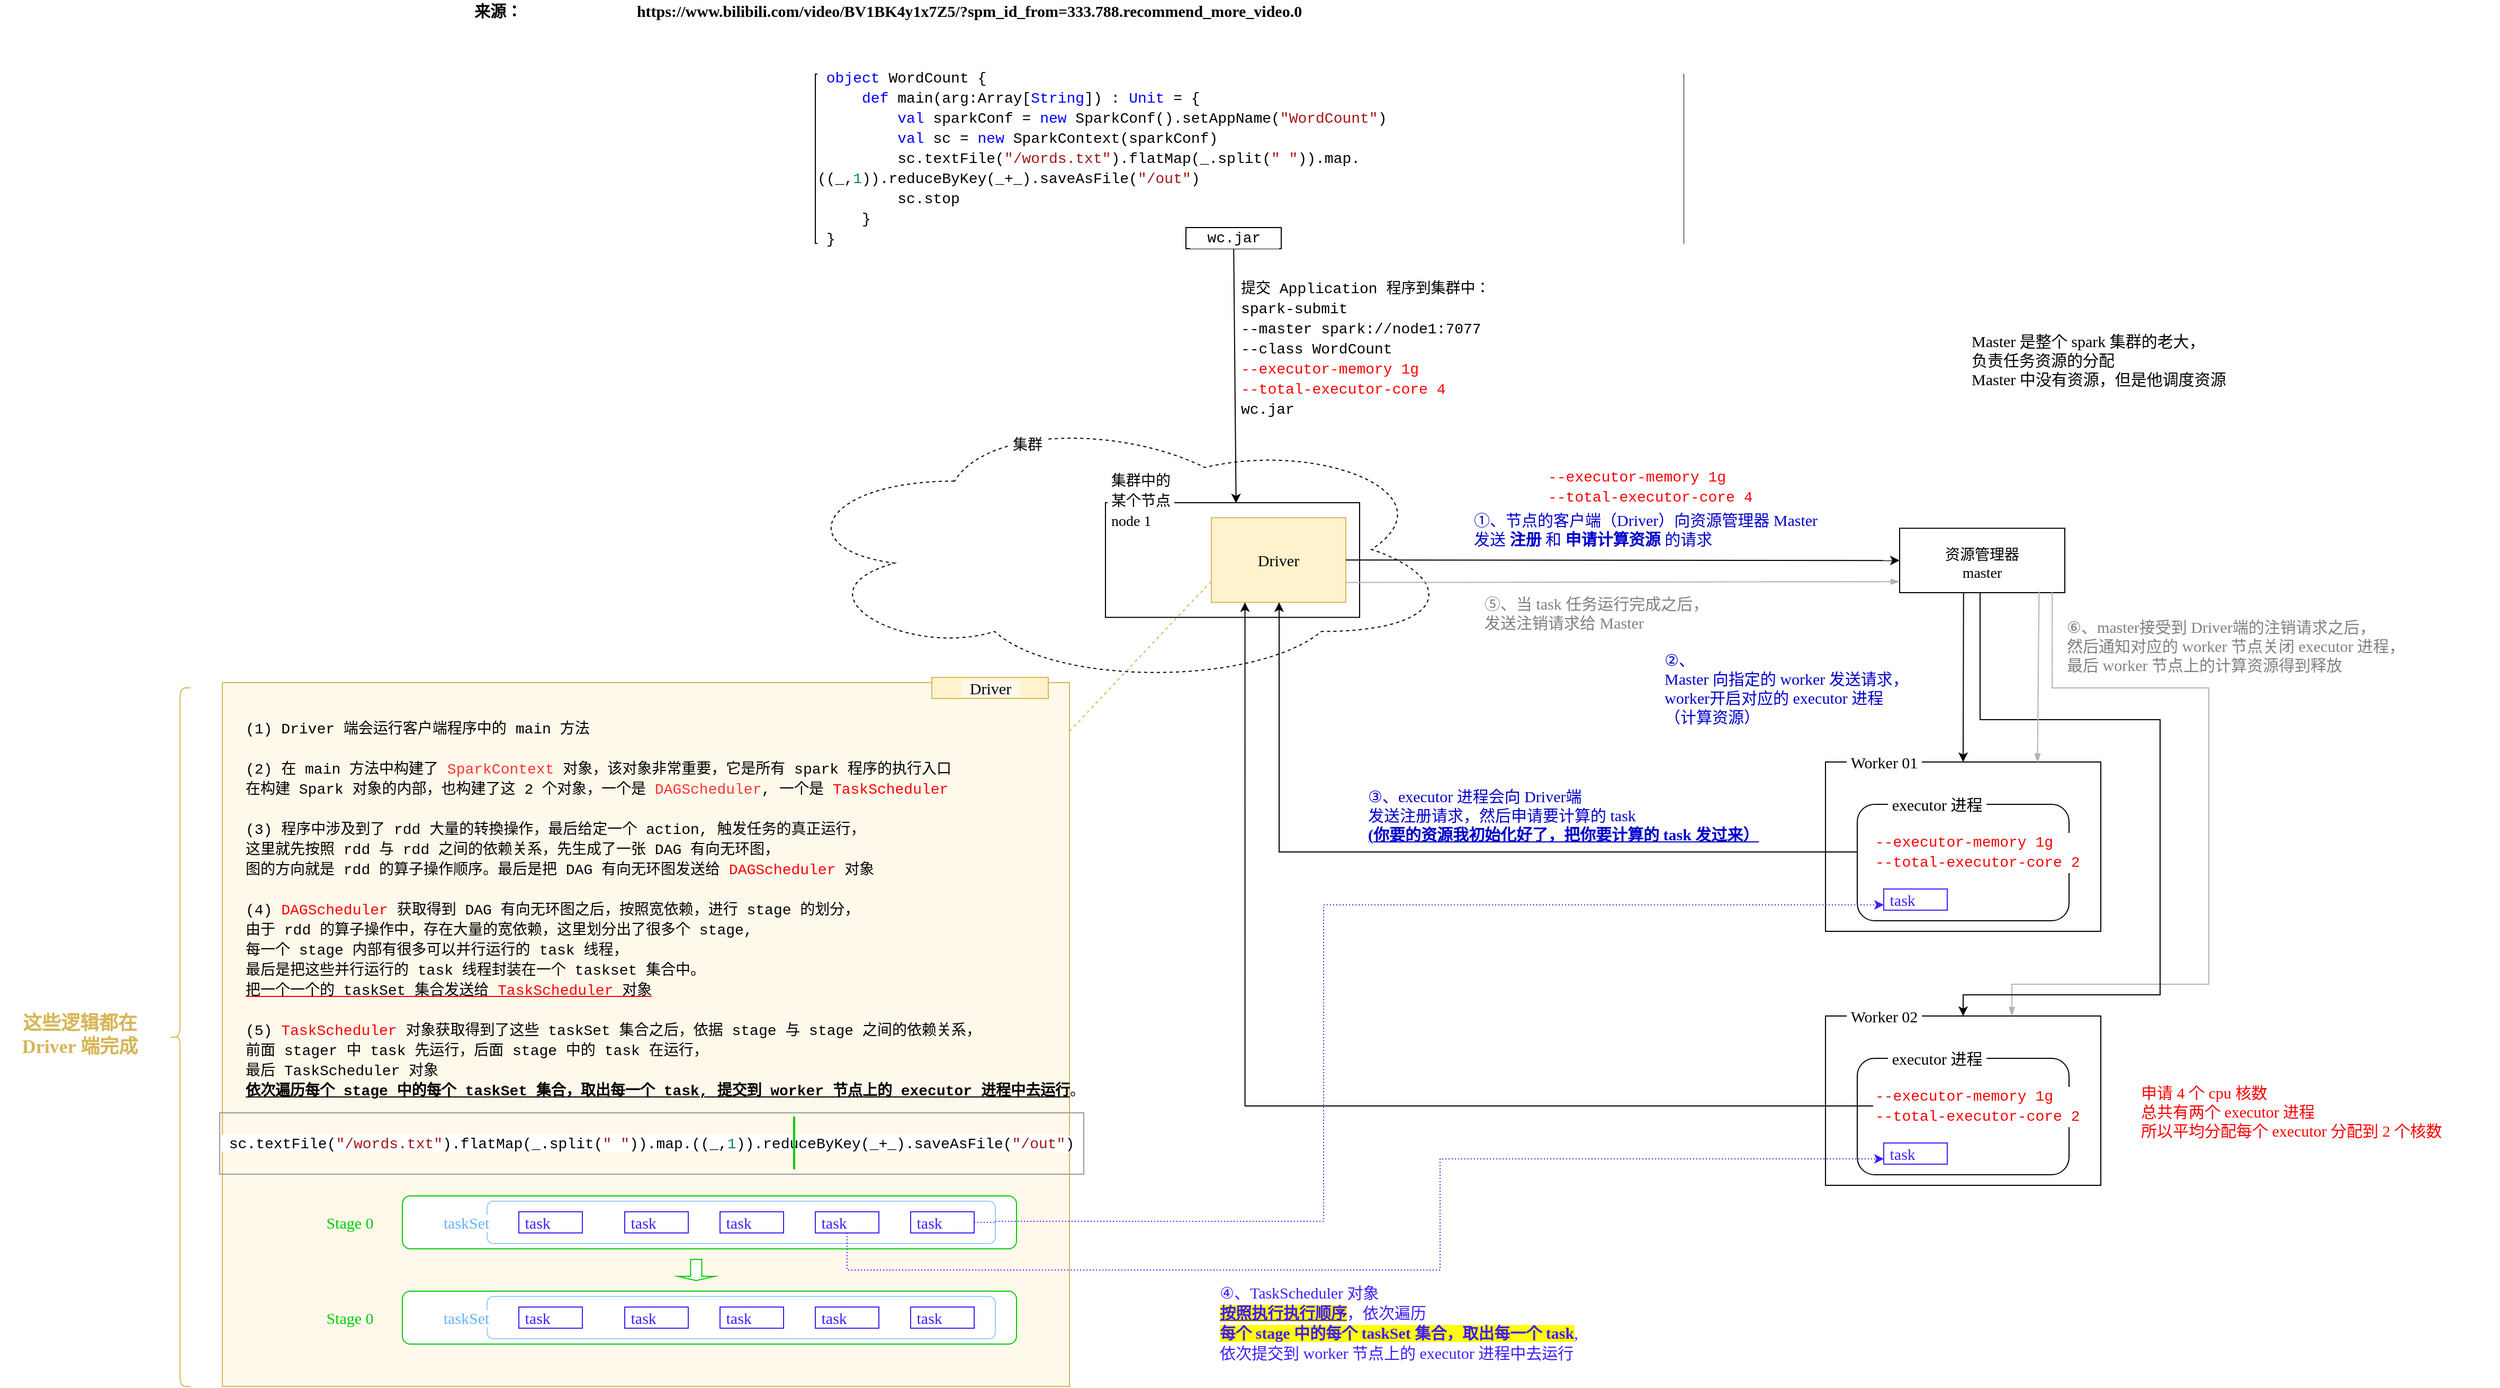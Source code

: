 <mxfile>
    <diagram id="SiC5AR26ZeJheRb-6SR_" name="第 1 页">
        <mxGraphModel dx="2241" dy="946" grid="1" gridSize="10" guides="1" tooltips="1" connect="1" arrows="1" fold="1" page="1" pageScale="1" pageWidth="827" pageHeight="1169" math="0" shadow="0">
            <root>
                <mxCell id="0"/>
                <mxCell id="1" parent="0"/>
                <mxCell id="79" value="" style="rounded=0;whiteSpace=wrap;html=1;strokeWidth=1;fontFamily=Lucida Console;fontSize=15;align=left;strokeColor=#d6b656;fillColor=#FFF9EB;" vertex="1" parent="1">
                    <mxGeometry x="-120" y="675" width="800" height="665" as="geometry"/>
                </mxCell>
                <mxCell id="18" value="" style="group" vertex="1" connectable="0" parent="1">
                    <mxGeometry x="530" y="450" width="514" height="260" as="geometry"/>
                </mxCell>
                <mxCell id="50" value="" style="group;" vertex="1" connectable="0" parent="18">
                    <mxGeometry x="-116" y="-10" width="630" height="250" as="geometry"/>
                </mxCell>
                <mxCell id="14" value="" style="ellipse;shape=cloud;whiteSpace=wrap;html=1;rounded=0;dashed=1;strokeColor=#000000;fontSize=14;" vertex="1" parent="50">
                    <mxGeometry y="-20" width="630" height="258.33" as="geometry"/>
                </mxCell>
                <mxCell id="8" value="" style="rounded=0;whiteSpace=wrap;html=1;strokeColor=#000000;fontSize=14;" vertex="1" parent="50">
                    <mxGeometry x="300" y="65" width="240" height="108.333" as="geometry"/>
                </mxCell>
                <mxCell id="17" value="&lt;font face=&quot;Lucida Console&quot; style=&quot;background-color: rgb(255 , 255 , 255)&quot;&gt;&amp;nbsp;集群&amp;nbsp;&lt;/font&gt;" style="text;html=1;align=center;verticalAlign=middle;resizable=0;points=[];autosize=1;fontSize=14;" vertex="1" parent="50">
                    <mxGeometry x="196" y="0.003" width="60" height="20" as="geometry"/>
                </mxCell>
                <mxCell id="46" value="&lt;font color=&quot;#000000&quot;&gt;&amp;nbsp;Driver&amp;nbsp;&lt;/font&gt;" style="rounded=0;whiteSpace=wrap;html=1;strokeColor=#d6b656;fontFamily=Lucida Console;fontSize=15;align=center;fillColor=#fff2cc;" vertex="1" parent="50">
                    <mxGeometry x="400" y="79.17" width="127" height="80" as="geometry"/>
                </mxCell>
                <mxCell id="48" value="&lt;span style=&quot;background-color: rgb(255 , 255 , 255)&quot;&gt;&lt;span style=&quot;color: rgb(0 , 0 , 0) ; font-size: 14px&quot;&gt;&amp;nbsp;集群中的&amp;nbsp;&lt;/span&gt;&lt;br style=&quot;color: rgb(0 , 0 , 0) ; font-size: 14px&quot;&gt;&lt;span style=&quot;color: rgb(0 , 0 , 0) ; font-size: 14px&quot;&gt;&amp;nbsp;某个节点&amp;nbsp;&lt;br&gt;&lt;/span&gt;&lt;span style=&quot;color: rgb(0 , 0 , 0) ; font-size: 14px&quot;&gt;&amp;nbsp;node 1&lt;/span&gt;&lt;/span&gt;" style="text;html=1;align=left;verticalAlign=middle;resizable=0;points=[];autosize=1;fontSize=15;fontFamily=Lucida Console;fontColor=#FF0000;" vertex="1" parent="50">
                    <mxGeometry x="300" y="32.5" width="90" height="60" as="geometry"/>
                </mxCell>
                <mxCell id="57" value="&lt;font color=&quot;#000000&quot; style=&quot;background-color: rgb(255 , 249 , 235)&quot;&gt;&amp;nbsp; Driver&amp;nbsp;&amp;nbsp;&lt;/font&gt;" style="text;html=1;align=center;verticalAlign=middle;resizable=0;points=[];autosize=1;fontSize=15;fontFamily=Lucida Console;fillColor=#fff2cc;strokeColor=#d6b656;" vertex="1" parent="50">
                    <mxGeometry x="136" y="230" width="110" height="20" as="geometry"/>
                </mxCell>
                <mxCell id="7" value="" style="group;fontSize=14;dashed=1;" vertex="1" connectable="0" parent="1">
                    <mxGeometry x="440" y="100" width="820" height="170" as="geometry"/>
                </mxCell>
                <mxCell id="2" value="&lt;div style=&quot;background-color: rgb(255, 255, 255); font-family: consolas, &amp;quot;courier new&amp;quot;, monospace; font-size: 14px; line-height: 19px;&quot;&gt;&lt;div style=&quot;font-family: consolas, &amp;quot;courier new&amp;quot;, monospace; line-height: 19px; font-size: 14px;&quot;&gt;&lt;div style=&quot;font-size: 14px;&quot;&gt;&amp;nbsp;&lt;span style=&quot;color: rgb(0, 0, 255); font-size: 14px;&quot;&gt;object&lt;/span&gt;&amp;nbsp;WordCount&amp;nbsp;{&lt;/div&gt;&lt;div style=&quot;font-size: 14px;&quot;&gt;&amp;nbsp;&amp;nbsp;&amp;nbsp;&amp;nbsp;&amp;nbsp;&lt;span style=&quot;color: rgb(0, 0, 255); font-size: 14px;&quot;&gt;def&lt;/span&gt;&amp;nbsp;main(arg:Array[&lt;span style=&quot;color: rgb(0, 0, 255); font-size: 14px;&quot;&gt;String&lt;/span&gt;])&amp;nbsp;:&amp;nbsp;&lt;span style=&quot;color: rgb(0, 0, 255); font-size: 14px;&quot;&gt;Unit&lt;/span&gt;&amp;nbsp;=&amp;nbsp;{&lt;/div&gt;&lt;div style=&quot;font-size: 14px;&quot;&gt;&amp;nbsp;&amp;nbsp;&amp;nbsp;&amp;nbsp;&amp;nbsp;&amp;nbsp;&amp;nbsp;&amp;nbsp;&amp;nbsp;&lt;span style=&quot;color: rgb(0, 0, 255); font-size: 14px;&quot;&gt;val&lt;/span&gt;&amp;nbsp;sparkConf&amp;nbsp;=&amp;nbsp;&lt;span style=&quot;color: rgb(0, 0, 255); font-size: 14px;&quot;&gt;new&lt;/span&gt;&amp;nbsp;SparkConf().setAppName(&lt;span style=&quot;color: rgb(163, 21, 21); font-size: 14px;&quot;&gt;&quot;WordCount&quot;&lt;/span&gt;)&lt;/div&gt;&lt;div style=&quot;font-size: 14px;&quot;&gt;&amp;nbsp;&amp;nbsp;&amp;nbsp;&amp;nbsp;&amp;nbsp;&amp;nbsp;&amp;nbsp;&amp;nbsp;&amp;nbsp;&lt;span style=&quot;color: rgb(0, 0, 255); font-size: 14px;&quot;&gt;val&lt;/span&gt;&amp;nbsp;sc&amp;nbsp;=&amp;nbsp;&lt;span style=&quot;color: rgb(0, 0, 255); font-size: 14px;&quot;&gt;new&lt;/span&gt;&amp;nbsp;SparkContext(sparkConf)&lt;/div&gt;&lt;div style=&quot;font-size: 14px;&quot;&gt;&amp;nbsp;&amp;nbsp;&amp;nbsp;&amp;nbsp;&amp;nbsp;&amp;nbsp;&amp;nbsp;&amp;nbsp;&amp;nbsp;sc.textFile(&lt;span style=&quot;color: rgb(163, 21, 21); font-size: 14px;&quot;&gt;&quot;/words.txt&quot;&lt;/span&gt;).flatMap(_.split(&lt;span style=&quot;color: rgb(163, 21, 21); font-size: 14px;&quot;&gt;&quot;&amp;nbsp;&quot;&lt;/span&gt;)).map.((_,&lt;span style=&quot;color: rgb(9, 134, 88); font-size: 14px;&quot;&gt;1&lt;/span&gt;)).reduceByKey(_+_).saveAsFile(&lt;span style=&quot;color: rgb(163, 21, 21); font-size: 14px;&quot;&gt;&quot;/out&quot;&lt;/span&gt;)&lt;/div&gt;&lt;div style=&quot;font-size: 14px;&quot;&gt;&amp;nbsp;&amp;nbsp;&amp;nbsp;&amp;nbsp;&amp;nbsp;&amp;nbsp;&amp;nbsp;&amp;nbsp;&amp;nbsp;sc.stop&lt;/div&gt;&lt;div style=&quot;font-size: 14px;&quot;&gt;&amp;nbsp;&amp;nbsp;&amp;nbsp;&amp;nbsp;&amp;nbsp;}&lt;/div&gt;&lt;div style=&quot;font-size: 14px;&quot;&gt;&amp;nbsp;}&lt;/div&gt;&lt;/div&gt;&lt;/div&gt;" style="rounded=0;whiteSpace=wrap;html=1;align=left;fontSize=14;" vertex="1" parent="7">
                    <mxGeometry width="820" height="160" as="geometry"/>
                </mxCell>
                <mxCell id="5" value="&lt;div style=&quot;background-color: rgb(255 , 255 , 255) ; font-family: &amp;#34;consolas&amp;#34; , &amp;#34;courier new&amp;#34; , monospace ; line-height: 19px ; font-size: 14px&quot;&gt;&lt;font style=&quot;font-size: 14px&quot;&gt;&amp;nbsp; wc.jar&amp;nbsp;&amp;nbsp;&lt;/font&gt;&lt;/div&gt;" style="text;html=1;align=center;verticalAlign=middle;resizable=0;points=[];autosize=1;strokeColor=#000000;rounded=0;fontSize=14;" vertex="1" parent="7">
                    <mxGeometry x="350" y="145" width="90" height="20" as="geometry"/>
                </mxCell>
                <mxCell id="12" style="rounded=0;orthogonalLoop=1;jettySize=auto;html=1;entryX=0.514;entryY=0.005;entryDx=0;entryDy=0;fontSize=14;entryPerimeter=0;" edge="1" parent="1" source="5" target="8">
                    <mxGeometry relative="1" as="geometry"/>
                </mxCell>
                <mxCell id="13" value="&lt;div style=&quot;background-color: rgb(255 , 255 , 255) ; font-family: &amp;#34;consolas&amp;#34; , &amp;#34;courier new&amp;#34; , monospace ; line-height: 19px&quot;&gt;提交 Application 程序到集群中：&lt;/div&gt;&lt;div style=&quot;background-color: rgb(255 , 255 , 255) ; font-family: &amp;#34;consolas&amp;#34; , &amp;#34;courier new&amp;#34; , monospace ; line-height: 19px&quot;&gt;spark-submit&amp;nbsp;&lt;/div&gt;&lt;div style=&quot;background-color: rgb(255 , 255 , 255) ; font-family: &amp;#34;consolas&amp;#34; , &amp;#34;courier new&amp;#34; , monospace ; line-height: 19px&quot;&gt;--master&amp;nbsp;spark://node1:7077&amp;nbsp;&lt;/div&gt;&lt;div style=&quot;background-color: rgb(255 , 255 , 255) ; font-family: &amp;#34;consolas&amp;#34; , &amp;#34;courier new&amp;#34; , monospace ; line-height: 19px&quot;&gt;--class&amp;nbsp;WordCount&amp;nbsp;&lt;/div&gt;&lt;div style=&quot;background-color: rgb(255 , 255 , 255) ; font-family: &amp;#34;consolas&amp;#34; , &amp;#34;courier new&amp;#34; , monospace ; line-height: 19px&quot;&gt;&lt;font color=&quot;#ff0000&quot;&gt;--executor-memory&amp;nbsp;1g&amp;nbsp;&lt;/font&gt;&lt;/div&gt;&lt;div style=&quot;background-color: rgb(255 , 255 , 255) ; font-family: &amp;#34;consolas&amp;#34; , &amp;#34;courier new&amp;#34; , monospace ; line-height: 19px&quot;&gt;&lt;font color=&quot;#ff0000&quot;&gt;--total-executor-core&amp;nbsp;4&amp;nbsp;&lt;/font&gt;&lt;/div&gt;&lt;div style=&quot;background-color: rgb(255 , 255 , 255) ; font-family: &amp;#34;consolas&amp;#34; , &amp;#34;courier new&amp;#34; , monospace ; line-height: 19px&quot;&gt;wc.jar&lt;/div&gt;" style="text;html=1;align=left;verticalAlign=middle;resizable=0;points=[];autosize=1;fontSize=14;" vertex="1" parent="1">
                    <mxGeometry x="840" y="290" width="240" height="140" as="geometry"/>
                </mxCell>
                <mxCell id="44" style="edgeStyle=none;rounded=0;orthogonalLoop=1;jettySize=auto;html=1;fontFamily=Lucida Console;fontSize=15;entryX=0.5;entryY=0;entryDx=0;entryDy=0;exitX=0.387;exitY=0.976;exitDx=0;exitDy=0;exitPerimeter=0;" edge="1" parent="1" source="19" target="26">
                    <mxGeometry relative="1" as="geometry">
                        <mxPoint x="1479" y="730" as="targetPoint"/>
                    </mxGeometry>
                </mxCell>
                <mxCell id="19" value="资源管理器&lt;br&gt;master" style="rounded=0;whiteSpace=wrap;html=1;strokeColor=#000000;fontSize=14;fontFamily=Lucida Console;spacingTop=6;spacing=2;" vertex="1" parent="1">
                    <mxGeometry x="1464" y="529.17" width="156" height="60.83" as="geometry"/>
                </mxCell>
                <mxCell id="20" style="rounded=0;orthogonalLoop=1;jettySize=auto;html=1;entryX=0;entryY=0.5;entryDx=0;entryDy=0;fontFamily=Lucida Console;fontSize=14;exitX=1;exitY=0.5;exitDx=0;exitDy=0;" edge="1" parent="1" source="46" target="19">
                    <mxGeometry relative="1" as="geometry">
                        <mxPoint x="970" y="560" as="sourcePoint"/>
                    </mxGeometry>
                </mxCell>
                <mxCell id="21" value="&lt;div style=&quot;font-size: 15px&quot;&gt;①、节点的客户端（Driver）向资源管理器 Master&amp;nbsp;&lt;/div&gt;&lt;div style=&quot;font-size: 15px&quot;&gt;发送&amp;nbsp;&lt;span style=&quot;font-size: 15px&quot;&gt;&lt;b&gt;注册&lt;/b&gt; 和&amp;nbsp;&lt;/span&gt;&lt;span style=&quot;font-size: 15px&quot;&gt;&lt;b&gt;申请计算资源&lt;/b&gt; 的请求&lt;/span&gt;&lt;/div&gt;" style="text;html=1;align=left;verticalAlign=middle;resizable=0;points=[];autosize=1;fontSize=15;fontFamily=Lucida Console;fontColor=#0000CC;" vertex="1" parent="1">
                    <mxGeometry x="1060" y="510" width="380" height="40" as="geometry"/>
                </mxCell>
                <mxCell id="22" value="Master 是整个 spark 集群的老大，&lt;br&gt;负责任务资源的分配&lt;br&gt;Master 中没有资源，但是他调度资源" style="text;html=1;align=left;verticalAlign=middle;resizable=0;points=[];autosize=1;fontSize=15;fontFamily=Lucida Console;" vertex="1" parent="1">
                    <mxGeometry x="1530" y="340" width="280" height="60" as="geometry"/>
                </mxCell>
                <mxCell id="23" value="&lt;div style=&quot;background-color: rgb(255 , 255 , 255) ; font-family: &amp;#34;consolas&amp;#34; , &amp;#34;courier new&amp;#34; , monospace ; line-height: 19px&quot;&gt;&lt;font color=&quot;#ff0000&quot;&gt;--executor-memory&amp;nbsp;1g&amp;nbsp;&lt;br&gt;&lt;/font&gt;&lt;/div&gt;&lt;div style=&quot;background-color: rgb(255 , 255 , 255) ; font-family: &amp;#34;consolas&amp;#34; , &amp;#34;courier new&amp;#34; , monospace ; line-height: 19px&quot;&gt;&lt;font color=&quot;#ff0000&quot;&gt;--total-executor-core&amp;nbsp;4&amp;nbsp;&lt;/font&gt;&lt;/div&gt;" style="text;html=1;align=left;verticalAlign=middle;resizable=0;points=[];autosize=1;fontSize=14;" vertex="1" parent="1">
                    <mxGeometry x="1130" y="470" width="200" height="40" as="geometry"/>
                </mxCell>
                <mxCell id="40" value="" style="group" vertex="1" connectable="0" parent="1">
                    <mxGeometry x="1170" y="740" width="860" height="410" as="geometry"/>
                </mxCell>
                <mxCell id="32" value="" style="group" vertex="1" connectable="0" parent="40">
                    <mxGeometry x="224" y="240" width="260" height="170" as="geometry"/>
                </mxCell>
                <mxCell id="33" value="" style="rounded=0;whiteSpace=wrap;html=1;strokeColor=#000000;fontFamily=Lucida Console;fontSize=15;align=left;" vertex="1" parent="32">
                    <mxGeometry y="10" width="260" height="160" as="geometry"/>
                </mxCell>
                <mxCell id="34" value="" style="rounded=1;whiteSpace=wrap;html=1;strokeColor=#000000;fontFamily=Lucida Console;fontSize=15;align=left;" vertex="1" parent="32">
                    <mxGeometry x="30" y="50" width="200" height="110" as="geometry"/>
                </mxCell>
                <mxCell id="35" value="&lt;div style=&quot;background-color: rgb(255 , 255 , 255) ; font-family: &amp;quot;consolas&amp;quot; , &amp;quot;courier new&amp;quot; , monospace ; line-height: 19px&quot;&gt;--executor-memory&amp;nbsp;1g&lt;br&gt;&lt;/div&gt;&lt;div style=&quot;background-color: rgb(255 , 255 , 255) ; font-family: &amp;quot;consolas&amp;quot; , &amp;quot;courier new&amp;quot; , monospace ; line-height: 19px&quot;&gt;--total-executor-core 2&lt;br&gt;&lt;/div&gt;" style="text;html=1;align=left;verticalAlign=middle;resizable=0;points=[];autosize=1;fontSize=14;fontColor=#FF0000;" vertex="1" parent="32">
                    <mxGeometry x="45" y="75" width="190" height="40" as="geometry"/>
                </mxCell>
                <mxCell id="36" value="&lt;span style=&quot;background-color: rgb(255 , 255 , 255)&quot;&gt;&amp;nbsp;Worker 02&amp;nbsp;&lt;/span&gt;" style="text;html=1;align=center;verticalAlign=middle;resizable=0;points=[];autosize=1;fontSize=15;fontFamily=Lucida Console;" vertex="1" parent="32">
                    <mxGeometry x="-5" width="120" height="20" as="geometry"/>
                </mxCell>
                <mxCell id="37" value="&lt;span style=&quot;background-color: rgb(255 , 255 , 255)&quot;&gt;&amp;nbsp;executor 进程&amp;nbsp;&lt;/span&gt;" style="text;html=1;align=center;verticalAlign=middle;resizable=0;points=[];autosize=1;fontSize=15;fontFamily=Lucida Console;" vertex="1" parent="32">
                    <mxGeometry x="30" y="40" width="150" height="20" as="geometry"/>
                </mxCell>
                <mxCell id="93" value="&lt;font color=&quot;#421cff&quot;&gt;&amp;nbsp;task&amp;nbsp;&lt;/font&gt;" style="rounded=0;whiteSpace=wrap;html=1;fontFamily=Lucida Console;fontSize=15;fontColor=#FF0000;align=left;strokeColor=#421CFF;strokeWidth=1;" vertex="1" parent="32">
                    <mxGeometry x="55" y="130" width="60" height="20" as="geometry"/>
                </mxCell>
                <mxCell id="31" value="" style="group" vertex="1" connectable="0" parent="40">
                    <mxGeometry x="224" width="260" height="170" as="geometry"/>
                </mxCell>
                <mxCell id="26" value="" style="rounded=0;whiteSpace=wrap;html=1;strokeColor=#000000;fontFamily=Lucida Console;fontSize=15;align=left;" vertex="1" parent="31">
                    <mxGeometry y="10" width="260" height="160" as="geometry"/>
                </mxCell>
                <mxCell id="28" value="" style="rounded=1;whiteSpace=wrap;html=1;strokeColor=#000000;fontFamily=Lucida Console;fontSize=15;align=left;" vertex="1" parent="31">
                    <mxGeometry x="30" y="50" width="200" height="110" as="geometry"/>
                </mxCell>
                <mxCell id="29" value="&lt;div style=&quot;background-color: rgb(255 , 255 , 255) ; font-family: &amp;quot;consolas&amp;quot; , &amp;quot;courier new&amp;quot; , monospace ; line-height: 19px&quot;&gt;--executor-memory&amp;nbsp;1g&lt;br&gt;&lt;/div&gt;&lt;div style=&quot;background-color: rgb(255 , 255 , 255) ; font-family: &amp;quot;consolas&amp;quot; , &amp;quot;courier new&amp;quot; , monospace ; line-height: 19px&quot;&gt;--total-executor-core 2&lt;br&gt;&lt;/div&gt;" style="text;html=1;align=left;verticalAlign=middle;resizable=0;points=[];autosize=1;fontSize=14;fontColor=#FF0000;" vertex="1" parent="31">
                    <mxGeometry x="45" y="75" width="190" height="40" as="geometry"/>
                </mxCell>
                <mxCell id="27" value="&lt;span style=&quot;background-color: rgb(255 , 255 , 255)&quot;&gt;&amp;nbsp;Worker 01&amp;nbsp;&lt;/span&gt;" style="text;html=1;align=center;verticalAlign=middle;resizable=0;points=[];autosize=1;fontSize=15;fontFamily=Lucida Console;" vertex="1" parent="31">
                    <mxGeometry x="-5" width="120" height="20" as="geometry"/>
                </mxCell>
                <mxCell id="30" value="&lt;span style=&quot;background-color: rgb(255 , 255 , 255)&quot;&gt;&amp;nbsp;executor 进程&amp;nbsp;&lt;/span&gt;" style="text;html=1;align=center;verticalAlign=middle;resizable=0;points=[];autosize=1;fontSize=15;fontFamily=Lucida Console;" vertex="1" parent="31">
                    <mxGeometry x="30" y="40" width="150" height="20" as="geometry"/>
                </mxCell>
                <mxCell id="83" value="&lt;font color=&quot;#421cff&quot;&gt;&amp;nbsp;task&amp;nbsp;&lt;/font&gt;" style="rounded=0;whiteSpace=wrap;html=1;fontFamily=Lucida Console;fontSize=15;fontColor=#FF0000;align=left;strokeColor=#421CFF;strokeWidth=1;" vertex="1" parent="31">
                    <mxGeometry x="55" y="130" width="60" height="20" as="geometry"/>
                </mxCell>
                <mxCell id="38" value="&lt;font color=&quot;#ff0000&quot;&gt;申请 4 个 cpu 核数&lt;br&gt;总共有两个 executor 进程&lt;br&gt;所以平均分配每个 executor 分配到 2 个核数&lt;/font&gt;" style="text;html=1;align=left;verticalAlign=middle;resizable=0;points=[];autosize=1;fontSize=15;fontFamily=Lucida Console;" vertex="1" parent="40">
                    <mxGeometry x="520" y="310" width="340" height="60" as="geometry"/>
                </mxCell>
                <mxCell id="149" style="edgeStyle=orthogonalEdgeStyle;rounded=0;orthogonalLoop=1;jettySize=auto;html=1;fontFamily=Lucida Console;fontSize=15;fontColor=#B3B3B3;endArrow=blockThin;endFill=1;strokeColor=#B3B3B3;exitX=0.924;exitY=0.993;exitDx=0;exitDy=0;exitPerimeter=0;" edge="1" parent="40" source="19">
                    <mxGeometry relative="1" as="geometry">
                        <mxPoint x="476" y="-170" as="sourcePoint"/>
                        <mxPoint x="400" y="250" as="targetPoint"/>
                        <Array as="points">
                            <mxPoint x="438" y="-60"/>
                            <mxPoint x="586" y="-60"/>
                            <mxPoint x="586" y="220"/>
                            <mxPoint x="400" y="220"/>
                        </Array>
                    </mxGeometry>
                </mxCell>
                <mxCell id="45" value="&lt;div&gt;②、&amp;nbsp;&lt;/div&gt;&lt;div&gt;Master 向指定的 worker 发送请求，&lt;/div&gt;&lt;div&gt;&lt;span&gt;worker开启对应的 executor 进程&lt;/span&gt;&lt;/div&gt;&lt;div&gt;&lt;span&gt;（计算资源）&lt;/span&gt;&lt;/div&gt;" style="text;html=1;align=left;verticalAlign=middle;resizable=0;points=[];autosize=1;fontSize=15;fontFamily=Lucida Console;fontColor=#0000CC;" vertex="1" parent="1">
                    <mxGeometry x="1240" y="640" width="290" height="80" as="geometry"/>
                </mxCell>
                <mxCell id="51" style="edgeStyle=orthogonalEdgeStyle;rounded=0;orthogonalLoop=1;jettySize=auto;html=1;fontFamily=Lucida Console;fontSize=15;entryX=0.5;entryY=0;entryDx=0;entryDy=0;" edge="1" parent="1" target="33">
                    <mxGeometry relative="1" as="geometry">
                        <mxPoint x="1540" y="590" as="sourcePoint"/>
                        <mxPoint x="1740" y="890" as="targetPoint"/>
                        <Array as="points">
                            <mxPoint x="1540" y="710"/>
                            <mxPoint x="1710" y="710"/>
                            <mxPoint x="1710" y="970"/>
                            <mxPoint x="1524" y="970"/>
                        </Array>
                    </mxGeometry>
                </mxCell>
                <mxCell id="52" style="edgeStyle=orthogonalEdgeStyle;rounded=0;orthogonalLoop=1;jettySize=auto;html=1;exitX=0;exitY=0.5;exitDx=0;exitDy=0;fontFamily=Lucida Console;fontSize=15;fontColor=#FF0000;" edge="1" parent="1" source="28" target="46">
                    <mxGeometry relative="1" as="geometry">
                        <mxPoint x="920" y="582" as="targetPoint"/>
                        <Array as="points">
                            <mxPoint x="1424" y="835"/>
                            <mxPoint x="878" y="835"/>
                        </Array>
                    </mxGeometry>
                </mxCell>
                <mxCell id="53" value="&lt;div&gt;&lt;font color=&quot;#0000cc&quot;&gt;③、executor 进程会向 Driver端&lt;/font&gt;&lt;/div&gt;&lt;div&gt;&lt;font color=&quot;#0000cc&quot;&gt;发送注册请求，&lt;/font&gt;&lt;span style=&quot;color: rgb(0 , 0 , 204)&quot;&gt;然后申请要计算的 task&lt;/span&gt;&lt;/div&gt;&lt;div&gt;&lt;font color=&quot;#0000cc&quot;&gt;&lt;b&gt;&lt;u&gt;(你要的资源我初始化好了，把你要计算的 task 发过来）&lt;/u&gt;&lt;/b&gt;&lt;/font&gt;&lt;/div&gt;" style="text;html=1;align=left;verticalAlign=middle;resizable=0;points=[];autosize=1;fontSize=15;fontFamily=Lucida Console;fontColor=#FF0000;" vertex="1" parent="1">
                    <mxGeometry x="960" y="770" width="410" height="60" as="geometry"/>
                </mxCell>
                <mxCell id="54" style="edgeStyle=orthogonalEdgeStyle;rounded=0;orthogonalLoop=1;jettySize=auto;html=1;entryX=0.25;entryY=1;entryDx=0;entryDy=0;fontFamily=Lucida Console;fontSize=15;fontColor=#FF0000;" edge="1" parent="1" source="35" target="46">
                    <mxGeometry relative="1" as="geometry"/>
                </mxCell>
                <mxCell id="81" value="" style="endArrow=none;dashed=1;html=1;strokeWidth=1;fontFamily=Lucida Console;fontSize=15;fontColor=#FF0000;entryX=0;entryY=0.75;entryDx=0;entryDy=0;fillColor=#fff2cc;strokeColor=#d6b656;" edge="1" parent="1" target="46">
                    <mxGeometry width="50" height="50" relative="1" as="geometry">
                        <mxPoint x="680" y="721" as="sourcePoint"/>
                        <mxPoint x="540" y="750" as="targetPoint"/>
                    </mxGeometry>
                </mxCell>
                <mxCell id="96" value="&lt;div style=&quot;line-height: 19px&quot;&gt;&lt;div&gt;&lt;font color=&quot;#421cff&quot; style=&quot;font-size: 15px&quot;&gt;④、TaskScheduler&amp;nbsp;对象&lt;/font&gt;&lt;/div&gt;&lt;div&gt;&lt;font color=&quot;#421cff&quot; style=&quot;font-size: 15px&quot;&gt;&lt;b&gt;&lt;u style=&quot;background-color: rgb(255 , 255 , 0)&quot;&gt;按照执行执行顺序&lt;/u&gt;&lt;/b&gt;，依次遍历&lt;/font&gt;&lt;/div&gt;&lt;div&gt;&lt;span style=&quot;background-color: rgb(255 , 255 , 0)&quot;&gt;&lt;font color=&quot;#421cff&quot; style=&quot;font-size: 15px&quot;&gt;&lt;b&gt;每个&amp;nbsp;stage&amp;nbsp;中的&lt;/b&gt;&lt;/font&gt;&lt;font color=&quot;#421cff&quot; style=&quot;font-size: 15px&quot;&gt;&lt;b&gt;每个&amp;nbsp;taskSet&amp;nbsp;集合，&lt;/b&gt;&lt;/font&gt;&lt;b style=&quot;color: rgb(66 , 28 , 255)&quot;&gt;取出每一个&amp;nbsp;task&lt;/b&gt;&lt;/span&gt;&lt;span style=&quot;color: rgb(66 , 28 , 255)&quot;&gt;,&amp;nbsp;&lt;/span&gt;&lt;/div&gt;&lt;div&gt;&lt;font color=&quot;#421cff&quot; style=&quot;font-size: 15px&quot;&gt;依次提交到&amp;nbsp;worker&amp;nbsp;节点上的&amp;nbsp;executor&amp;nbsp;进程中去运行&lt;/font&gt;&lt;/div&gt;&lt;/div&gt;" style="text;html=1;align=left;verticalAlign=middle;resizable=0;points=[];autosize=1;fontSize=15;fontFamily=Lucida Console;fontColor=#FF0000;" vertex="1" parent="1">
                    <mxGeometry x="820" y="1240" width="440" height="80" as="geometry"/>
                </mxCell>
                <mxCell id="55" value="&lt;div style=&quot;font-family: &amp;#34;consolas&amp;#34; , &amp;#34;courier new&amp;#34; , monospace ; font-size: 14px ; line-height: 19px&quot;&gt;&lt;div style=&quot;color: rgb(0 , 0 , 0)&quot;&gt;(1)&amp;nbsp;Driver&amp;nbsp;端会运行客户端程序中的&amp;nbsp;main&amp;nbsp;方法&lt;/div&gt;&lt;br&gt;&lt;div&gt;&lt;font color=&quot;#000000&quot;&gt;(2)&amp;nbsp;在&amp;nbsp;main&amp;nbsp;方法中构建了&amp;nbsp;&lt;/font&gt;&lt;font color=&quot;#ff3333&quot;&gt;SparkContext&amp;nbsp;&lt;/font&gt;&lt;font color=&quot;#000000&quot;&gt;对象，该对象非常重要，它是所有&amp;nbsp;spark&amp;nbsp;程序的执行入口&lt;/font&gt;&lt;/div&gt;&lt;div&gt;&lt;span style=&quot;color: rgb(0 , 0 , 0)&quot;&gt;在构建&amp;nbsp;Spark&amp;nbsp;对象的内部，也构建了这&amp;nbsp;2&amp;nbsp;个对象，一个是&amp;nbsp;&lt;/span&gt;&lt;font color=&quot;#ff3333&quot;&gt;DAGScheduler&lt;/font&gt;&lt;font color=&quot;#000000&quot;&gt;,&amp;nbsp;一个是&amp;nbsp;&lt;/font&gt;TaskScheduler&lt;/div&gt;&lt;br&gt;&lt;div style=&quot;color: rgb(0 , 0 , 0)&quot;&gt;(3)&amp;nbsp;程序中涉及到了&amp;nbsp;rdd&amp;nbsp;大量的转換操作，最后给定一个&amp;nbsp;action,&amp;nbsp;触发任务的真正运行，&lt;/div&gt;&lt;div style=&quot;color: rgb(0 , 0 , 0)&quot;&gt;这里就先按照&amp;nbsp;rdd&amp;nbsp;与&amp;nbsp;rdd&amp;nbsp;之间的依赖关系，先生成了一张&amp;nbsp;DAG&amp;nbsp;有向无环图，&lt;/div&gt;&lt;div&gt;&lt;span style=&quot;color: rgb(0 , 0 , 0)&quot;&gt;图的方向就是&amp;nbsp;rdd&amp;nbsp;的算子操作顺序。最后是把&amp;nbsp;DAG&amp;nbsp;有向无环图发送给 &lt;/span&gt;DAGScheduler&amp;nbsp;&lt;font color=&quot;#000000&quot;&gt;对象&lt;/font&gt;&lt;/div&gt;&lt;br&gt;&lt;div&gt;&lt;span style=&quot;color: rgb(0 , 0 , 0)&quot;&gt;(4)&amp;nbsp;&lt;/span&gt;DAGScheduler&amp;nbsp;&lt;font color=&quot;#000000&quot;&gt;获取得到&amp;nbsp;DAG&amp;nbsp;有向无环图之后，按照宽依赖，进行&amp;nbsp;stage&amp;nbsp;的划分，&lt;/font&gt;&lt;/div&gt;&lt;div style=&quot;color: rgb(0 , 0 , 0)&quot;&gt;由于&amp;nbsp;rdd&amp;nbsp;的算子操作中，存在大量的宽依赖，这里划分出了很多个&amp;nbsp;stage,&amp;nbsp;&lt;/div&gt;&lt;div style=&quot;color: rgb(0 , 0 , 0)&quot;&gt;每一个&amp;nbsp;stage&amp;nbsp;内部有很多可以并行运行的&amp;nbsp;task&amp;nbsp;线程，&lt;/div&gt;&lt;div style=&quot;color: rgb(0 , 0 , 0)&quot;&gt;最后是把这些并行运行的&amp;nbsp;task 线程封装在一个&amp;nbsp;taskset 集合中。&lt;/div&gt;&lt;div&gt;&lt;u&gt;&lt;font color=&quot;#000000&quot;&gt;把一个一个的&amp;nbsp;taskSet&amp;nbsp;集合发送给&amp;nbsp;&lt;/font&gt;TaskScheduler&amp;nbsp;&lt;font color=&quot;#000000&quot;&gt;对象&lt;/font&gt;&lt;/u&gt;&lt;/div&gt;&lt;br&gt;&lt;div&gt;&lt;span style=&quot;color: rgb(0 , 0 , 0)&quot;&gt;(5)&amp;nbsp;&lt;/span&gt;TaskScheduler&amp;nbsp;&lt;font color=&quot;#000000&quot;&gt;对象获取得到了这些&amp;nbsp;taskSet&amp;nbsp;集合之后，依据 stage&amp;nbsp;与&amp;nbsp;stage&amp;nbsp;之间的依赖关系，&lt;/font&gt;&lt;/div&gt;&lt;div style=&quot;color: rgb(0 , 0 , 0)&quot;&gt;前面&amp;nbsp;stager&amp;nbsp;中&amp;nbsp;task&amp;nbsp;先运行，后面&amp;nbsp;stage&amp;nbsp;中的&amp;nbsp;task&amp;nbsp;在运行，&lt;/div&gt;&lt;div style=&quot;color: rgb(0 , 0 , 0)&quot;&gt;最后&amp;nbsp;TaskScheduler&amp;nbsp;对象&lt;/div&gt;&lt;div style=&quot;color: rgb(0 , 0 , 0)&quot;&gt;&lt;b&gt;&lt;u&gt;依次遍历每个 stage 中的每个&amp;nbsp;taskSet&amp;nbsp;集合，取出每一个&amp;nbsp;task, 提交到&amp;nbsp;worker&amp;nbsp;节点上的&amp;nbsp;executor&amp;nbsp;进程中去运行&lt;/u&gt;&lt;/b&gt;。&lt;/div&gt;&lt;/div&gt;" style="text;html=1;align=left;verticalAlign=middle;resizable=0;points=[];autosize=1;fontSize=15;fontFamily=Lucida Console;fontColor=#FF0000;" vertex="1" parent="1">
                    <mxGeometry x="-100" y="710" width="790" height="360" as="geometry"/>
                </mxCell>
                <mxCell id="58" value="&lt;span style=&quot;background-color: rgb(255 , 255 , 255)&quot;&gt;&lt;span style=&quot;color: rgb(0 , 0 , 0) ; font-family: &amp;#34;consolas&amp;#34; , &amp;#34;courier new&amp;#34; , monospace ; font-size: 14px ; text-align: left&quot;&gt;&lt;br&gt;&amp;nbsp;sc.textFile(&lt;/span&gt;&lt;span style=&quot;font-family: &amp;#34;consolas&amp;#34; , &amp;#34;courier new&amp;#34; , monospace ; font-size: 14px ; text-align: left ; color: rgb(163 , 21 , 21)&quot;&gt;&quot;/words.txt&quot;&lt;/span&gt;&lt;span style=&quot;color: rgb(0 , 0 , 0) ; font-family: &amp;#34;consolas&amp;#34; , &amp;#34;courier new&amp;#34; , monospace ; font-size: 14px ; text-align: left&quot;&gt;).flatMap(_.split(&lt;/span&gt;&lt;span style=&quot;font-family: &amp;#34;consolas&amp;#34; , &amp;#34;courier new&amp;#34; , monospace ; font-size: 14px ; text-align: left ; color: rgb(163 , 21 , 21)&quot;&gt;&quot;&amp;nbsp;&quot;&lt;/span&gt;&lt;span style=&quot;color: rgb(0 , 0 , 0) ; font-family: &amp;#34;consolas&amp;#34; , &amp;#34;courier new&amp;#34; , monospace ; font-size: 14px ; text-align: left&quot;&gt;)).map.((_,&lt;/span&gt;&lt;span style=&quot;font-family: &amp;#34;consolas&amp;#34; , &amp;#34;courier new&amp;#34; , monospace ; font-size: 14px ; text-align: left ; color: rgb(9 , 134 , 88)&quot;&gt;1&lt;/span&gt;&lt;span style=&quot;color: rgb(0 , 0 , 0) ; font-family: &amp;#34;consolas&amp;#34; , &amp;#34;courier new&amp;#34; , monospace ; font-size: 14px ; text-align: left&quot;&gt;)).reduceByKey(_+_).saveAsFile(&lt;/span&gt;&lt;span style=&quot;font-family: &amp;#34;consolas&amp;#34; , &amp;#34;courier new&amp;#34; , monospace ; font-size: 14px ; text-align: left ; color: rgb(163 , 21 , 21)&quot;&gt;&quot;/out&quot;&lt;/span&gt;&lt;/span&gt;&lt;span style=&quot;color: rgb(0 , 0 , 0) ; font-family: &amp;#34;consolas&amp;#34; , &amp;#34;courier new&amp;#34; , monospace ; font-size: 14px ; text-align: left&quot;&gt;&lt;span style=&quot;background-color: rgb(255 , 255 , 255)&quot;&gt;)&amp;nbsp;&lt;br&gt;&lt;/span&gt;&lt;br&gt;&lt;/span&gt;" style="text;html=1;align=center;verticalAlign=middle;resizable=0;points=[];autosize=1;fontSize=15;fontFamily=Lucida Console;fontColor=#FF0000;labelBorderColor=#999999;dashed=1;" vertex="1" parent="1">
                    <mxGeometry x="-95" y="1080" width="760" height="60" as="geometry"/>
                </mxCell>
                <mxCell id="59" value="" style="endArrow=none;html=1;fontFamily=Lucida Console;fontSize=15;fontColor=#FF0000;edgeStyle=orthogonalEdgeStyle;rounded=0;strokeWidth=2;strokeColor=#00CC00;" edge="1" parent="1">
                    <mxGeometry x="-100" y="680" width="50" height="50" as="geometry">
                        <mxPoint x="420" y="1135" as="sourcePoint"/>
                        <mxPoint x="420" y="1085" as="targetPoint"/>
                        <Array as="points">
                            <mxPoint x="420" y="1115"/>
                            <mxPoint x="420" y="1115"/>
                        </Array>
                    </mxGeometry>
                </mxCell>
                <mxCell id="144" value="" style="group" vertex="1" connectable="0" parent="1">
                    <mxGeometry x="-40" y="1160" width="670" height="140" as="geometry"/>
                </mxCell>
                <mxCell id="60" value="" style="rounded=1;whiteSpace=wrap;html=1;fontFamily=Lucida Console;fontSize=15;fontColor=#FF0000;align=left;strokeColor=#00CC00;" vertex="1" parent="144">
                    <mxGeometry x="90" width="580" height="50" as="geometry"/>
                </mxCell>
                <mxCell id="132" value="" style="rounded=1;whiteSpace=wrap;html=1;strokeWidth=1;fontFamily=Lucida Console;fontSize=15;align=left;strokeColor=#99CCFF;" vertex="1" parent="144">
                    <mxGeometry x="170" y="5" width="480" height="40" as="geometry"/>
                </mxCell>
                <mxCell id="66" value="&lt;font color=&quot;#00cc00&quot;&gt;Stage 0&lt;/font&gt;" style="text;html=1;align=center;verticalAlign=middle;resizable=0;points=[];autosize=1;fontSize=15;fontFamily=Lucida Console;fontColor=#FF0000;" vertex="1" parent="144">
                    <mxGeometry y="15" width="80" height="20" as="geometry"/>
                </mxCell>
                <mxCell id="61" value="&lt;font color=&quot;#421cff&quot;&gt;&amp;nbsp;task&amp;nbsp;&lt;/font&gt;" style="rounded=0;whiteSpace=wrap;html=1;fontFamily=Lucida Console;fontSize=15;fontColor=#FF0000;align=left;strokeColor=#421CFF;strokeWidth=1;" vertex="1" parent="144">
                    <mxGeometry x="200" y="15" width="60" height="20" as="geometry"/>
                </mxCell>
                <mxCell id="62" value="&lt;font color=&quot;#421cff&quot;&gt;&amp;nbsp;task&amp;nbsp;&lt;/font&gt;" style="rounded=0;whiteSpace=wrap;html=1;fontFamily=Lucida Console;fontSize=15;fontColor=#FF0000;align=left;strokeColor=#421CFF;strokeWidth=1;" vertex="1" parent="144">
                    <mxGeometry x="300" y="15" width="60" height="20" as="geometry"/>
                </mxCell>
                <mxCell id="63" value="&lt;font color=&quot;#421cff&quot;&gt;&amp;nbsp;task&amp;nbsp;&lt;/font&gt;" style="rounded=0;whiteSpace=wrap;html=1;fontFamily=Lucida Console;fontSize=15;fontColor=#FF0000;align=left;strokeColor=#421CFF;strokeWidth=1;" vertex="1" parent="144">
                    <mxGeometry x="390" y="15" width="60" height="20" as="geometry"/>
                </mxCell>
                <mxCell id="64" value="&lt;font color=&quot;#421cff&quot;&gt;&amp;nbsp;task&amp;nbsp;&lt;/font&gt;" style="rounded=0;whiteSpace=wrap;html=1;fontFamily=Lucida Console;fontSize=15;fontColor=#FF0000;align=left;strokeColor=#421CFF;strokeWidth=1;" vertex="1" parent="144">
                    <mxGeometry x="480" y="15" width="60" height="20" as="geometry"/>
                </mxCell>
                <mxCell id="65" value="&lt;font color=&quot;#421cff&quot;&gt;&amp;nbsp;task&amp;nbsp;&lt;/font&gt;" style="rounded=0;whiteSpace=wrap;html=1;fontFamily=Lucida Console;fontSize=15;fontColor=#FF0000;align=left;strokeColor=#421CFF;strokeWidth=1;" vertex="1" parent="144">
                    <mxGeometry x="570" y="15" width="60" height="20" as="geometry"/>
                </mxCell>
                <mxCell id="133" value="&lt;font color=&quot;#66b2ff&quot; style=&quot;background-color: rgb(255 , 255 , 255)&quot;&gt;taskSet&lt;/font&gt;" style="text;html=1;align=center;verticalAlign=middle;resizable=0;points=[];autosize=1;fontSize=15;fontFamily=Lucida Console;fontColor=#FF0000;" vertex="1" parent="144">
                    <mxGeometry x="110" y="15" width="80" height="20" as="geometry"/>
                </mxCell>
                <mxCell id="134" value="" style="rounded=1;whiteSpace=wrap;html=1;fontFamily=Lucida Console;fontSize=15;fontColor=#FF0000;align=left;strokeColor=#00CC00;" vertex="1" parent="144">
                    <mxGeometry x="90" y="90" width="580" height="50" as="geometry"/>
                </mxCell>
                <mxCell id="135" value="" style="rounded=1;whiteSpace=wrap;html=1;strokeWidth=1;fontFamily=Lucida Console;fontSize=15;align=left;strokeColor=#99CCFF;" vertex="1" parent="144">
                    <mxGeometry x="170" y="95" width="480" height="40" as="geometry"/>
                </mxCell>
                <mxCell id="136" value="&lt;font color=&quot;#00cc00&quot;&gt;Stage 0&lt;/font&gt;" style="text;html=1;align=center;verticalAlign=middle;resizable=0;points=[];autosize=1;fontSize=15;fontFamily=Lucida Console;fontColor=#FF0000;" vertex="1" parent="144">
                    <mxGeometry y="105" width="80" height="20" as="geometry"/>
                </mxCell>
                <mxCell id="137" value="&lt;font color=&quot;#421cff&quot;&gt;&amp;nbsp;task&amp;nbsp;&lt;/font&gt;" style="rounded=0;whiteSpace=wrap;html=1;fontFamily=Lucida Console;fontSize=15;fontColor=#FF0000;align=left;strokeColor=#421CFF;strokeWidth=1;" vertex="1" parent="144">
                    <mxGeometry x="200" y="105" width="60" height="20" as="geometry"/>
                </mxCell>
                <mxCell id="138" value="&lt;font color=&quot;#421cff&quot;&gt;&amp;nbsp;task&amp;nbsp;&lt;/font&gt;" style="rounded=0;whiteSpace=wrap;html=1;fontFamily=Lucida Console;fontSize=15;fontColor=#FF0000;align=left;strokeColor=#421CFF;strokeWidth=1;" vertex="1" parent="144">
                    <mxGeometry x="300" y="105" width="60" height="20" as="geometry"/>
                </mxCell>
                <mxCell id="139" value="&lt;font color=&quot;#421cff&quot;&gt;&amp;nbsp;task&amp;nbsp;&lt;/font&gt;" style="rounded=0;whiteSpace=wrap;html=1;fontFamily=Lucida Console;fontSize=15;fontColor=#FF0000;align=left;strokeColor=#421CFF;strokeWidth=1;" vertex="1" parent="144">
                    <mxGeometry x="390" y="105" width="60" height="20" as="geometry"/>
                </mxCell>
                <mxCell id="140" value="&lt;font color=&quot;#421cff&quot;&gt;&amp;nbsp;task&amp;nbsp;&lt;/font&gt;" style="rounded=0;whiteSpace=wrap;html=1;fontFamily=Lucida Console;fontSize=15;fontColor=#FF0000;align=left;strokeColor=#421CFF;strokeWidth=1;" vertex="1" parent="144">
                    <mxGeometry x="480" y="105" width="60" height="20" as="geometry"/>
                </mxCell>
                <mxCell id="141" value="&lt;font color=&quot;#421cff&quot;&gt;&amp;nbsp;task&amp;nbsp;&lt;/font&gt;" style="rounded=0;whiteSpace=wrap;html=1;fontFamily=Lucida Console;fontSize=15;fontColor=#FF0000;align=left;strokeColor=#421CFF;strokeWidth=1;" vertex="1" parent="144">
                    <mxGeometry x="570" y="105" width="60" height="20" as="geometry"/>
                </mxCell>
                <mxCell id="142" value="&lt;font color=&quot;#66b2ff&quot; style=&quot;background-color: rgb(255 , 255 , 255)&quot;&gt;taskSet&lt;/font&gt;" style="text;html=1;align=center;verticalAlign=middle;resizable=0;points=[];autosize=1;fontSize=15;fontFamily=Lucida Console;fontColor=#FF0000;" vertex="1" parent="144">
                    <mxGeometry x="110" y="105" width="80" height="20" as="geometry"/>
                </mxCell>
                <mxCell id="143" value="" style="shape=singleArrow;direction=south;whiteSpace=wrap;html=1;rounded=0;strokeWidth=1;fontFamily=Lucida Console;fontSize=15;fontColor=#FF0000;align=left;strokeColor=#00CC00;" vertex="1" parent="144">
                    <mxGeometry x="350" y="60" width="35" height="20" as="geometry"/>
                </mxCell>
                <mxCell id="94" style="edgeStyle=orthogonalEdgeStyle;rounded=0;orthogonalLoop=1;jettySize=auto;html=1;entryX=0;entryY=0.75;entryDx=0;entryDy=0;strokeColor=#421CFF;strokeWidth=1;fontFamily=Lucida Console;fontSize=15;fontColor=#FF0000;dashed=1;dashPattern=1 2;exitX=0.5;exitY=1;exitDx=0;exitDy=0;" edge="1" parent="1" source="64" target="93">
                    <mxGeometry relative="1" as="geometry">
                        <mxPoint x="770" y="1230" as="sourcePoint"/>
                        <Array as="points">
                            <mxPoint x="470" y="1230"/>
                            <mxPoint x="1030" y="1230"/>
                            <mxPoint x="1030" y="1125"/>
                        </Array>
                    </mxGeometry>
                </mxCell>
                <mxCell id="82" style="edgeStyle=orthogonalEdgeStyle;rounded=0;orthogonalLoop=1;jettySize=auto;html=1;entryX=0;entryY=0.75;entryDx=0;entryDy=0;strokeWidth=1;fontFamily=Lucida Console;fontSize=15;fontColor=#FF0000;strokeColor=#421CFF;dashed=1;dashPattern=1 2;exitX=1;exitY=0.5;exitDx=0;exitDy=0;" edge="1" parent="1" source="65" target="83">
                    <mxGeometry relative="1" as="geometry">
                        <mxPoint x="610" y="1184" as="sourcePoint"/>
                        <Array as="points">
                            <mxPoint x="610" y="1185"/>
                            <mxPoint x="920" y="1184"/>
                            <mxPoint x="920" y="885"/>
                        </Array>
                    </mxGeometry>
                </mxCell>
                <mxCell id="146" style="rounded=0;orthogonalLoop=1;jettySize=auto;html=1;entryX=0;entryY=0.5;entryDx=0;entryDy=0;fontFamily=Lucida Console;fontSize=14;exitX=1;exitY=0.5;exitDx=0;exitDy=0;strokeColor=#B3B3B3;endArrow=blockThin;endFill=1;" edge="1" parent="1">
                    <mxGeometry relative="1" as="geometry">
                        <mxPoint x="941" y="580.41" as="sourcePoint"/>
                        <mxPoint x="1464" y="579.58" as="targetPoint"/>
                    </mxGeometry>
                </mxCell>
                <mxCell id="147" value="&lt;div style=&quot;font-size: 15px&quot;&gt;⑤、当 task 任务运行完成之后，&lt;/div&gt;&lt;div style=&quot;font-size: 15px&quot;&gt;发送注销请求给 Master&lt;/div&gt;" style="text;html=1;align=left;verticalAlign=middle;resizable=0;points=[];autosize=1;fontSize=15;fontFamily=Lucida Console;fontColor=#808080;" vertex="1" parent="1">
                    <mxGeometry x="1070" y="589.17" width="250" height="40" as="geometry"/>
                </mxCell>
                <mxCell id="148" style="rounded=0;orthogonalLoop=1;jettySize=auto;html=1;entryX=0.77;entryY=0.003;entryDx=0;entryDy=0;fontFamily=Lucida Console;fontSize=14;strokeColor=#B3B3B3;endArrow=blockThin;endFill=1;entryPerimeter=0;exitX=0.844;exitY=0.981;exitDx=0;exitDy=0;exitPerimeter=0;" edge="1" parent="1" source="19" target="26">
                    <mxGeometry relative="1" as="geometry">
                        <mxPoint x="1504" y="590" as="sourcePoint"/>
                        <mxPoint x="1474" y="589.58" as="targetPoint"/>
                    </mxGeometry>
                </mxCell>
                <mxCell id="150" value="&lt;div&gt;&lt;font color=&quot;#808080&quot;&gt;⑥、master接受到 Driver端的注销请求之后，&lt;/font&gt;&lt;/div&gt;&lt;div&gt;&lt;font color=&quot;#808080&quot;&gt;然后通知对应的 worker&amp;nbsp;&lt;span&gt;节点关闭 executor 进程，&lt;/span&gt;&lt;/font&gt;&lt;/div&gt;&lt;div&gt;&lt;span&gt;&lt;font color=&quot;#808080&quot;&gt;最后 worker 节点上的计算资源得到释放&lt;/font&gt;&lt;/span&gt;&lt;/div&gt;" style="text;html=1;align=left;verticalAlign=middle;resizable=0;points=[];autosize=1;fontSize=15;fontFamily=Lucida Console;fontColor=#B3B3B3;" vertex="1" parent="1">
                    <mxGeometry x="1620" y="610" width="390" height="60" as="geometry"/>
                </mxCell>
                <mxCell id="151" value="来源：" style="text;html=1;align=center;verticalAlign=middle;resizable=0;points=[];autosize=1;fontSize=15;fontFamily=Lucida Console;fontStyle=1" vertex="1" parent="1">
                    <mxGeometry x="110" y="30" width="60" height="20" as="geometry"/>
                </mxCell>
                <mxCell id="152" value="https://www.bilibili.com/video/BV1BK4y1x7Z5/?spm_id_from=333.788.recommend_more_video.0" style="text;html=1;align=center;verticalAlign=middle;resizable=0;points=[];autosize=1;fontSize=15;fontFamily=Lucida Console;fontStyle=1" vertex="1" parent="1">
                    <mxGeometry x="170" y="30" width="830" height="20" as="geometry"/>
                </mxCell>
                <mxCell id="153" value="" style="shape=curlyBracket;whiteSpace=wrap;html=1;rounded=1;strokeColor=#d6b656;strokeWidth=1;fillColor=#fff2cc;fontFamily=Lucida Console;fontSize=15;align=left;" vertex="1" parent="1">
                    <mxGeometry x="-170" y="680" width="20" height="660" as="geometry"/>
                </mxCell>
                <mxCell id="154" value="&lt;font style=&quot;font-size: 18px&quot; color=&quot;#d6b656&quot;&gt;&lt;b&gt;这些逻辑都在&lt;br&gt;Driver 端完成&lt;/b&gt;&lt;/font&gt;" style="text;html=1;align=center;verticalAlign=middle;resizable=0;points=[];autosize=1;fontSize=15;fontFamily=Lucida Console;fontColor=#000000;" vertex="1" parent="1">
                    <mxGeometry x="-330" y="987.5" width="150" height="40" as="geometry"/>
                </mxCell>
            </root>
        </mxGraphModel>
    </diagram>
</mxfile>